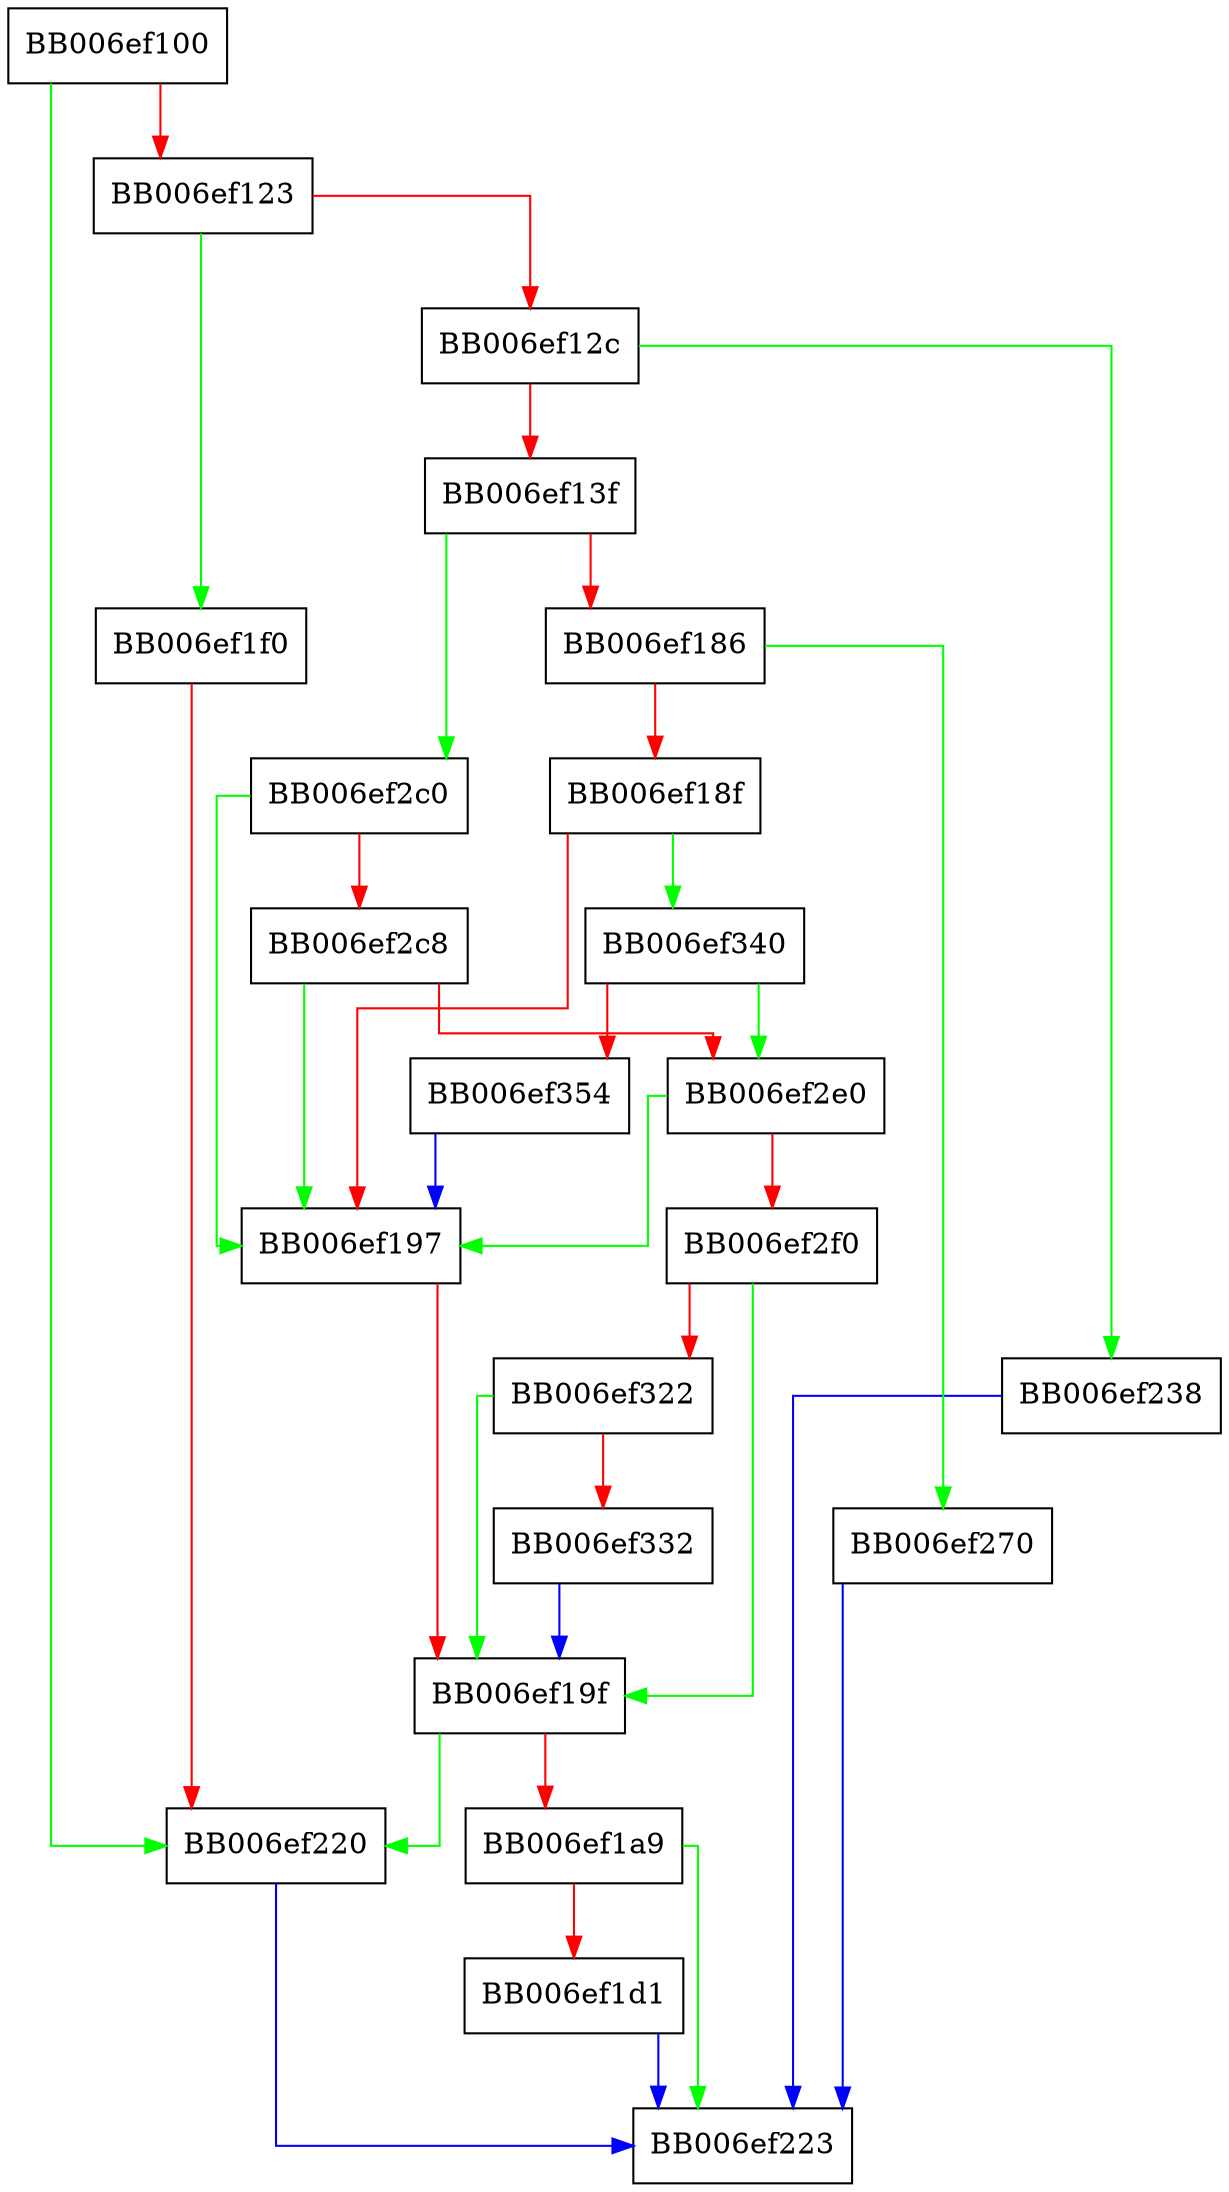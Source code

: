 digraph ed25519ph_signverify_init {
  node [shape="box"];
  graph [splines=ortho];
  BB006ef100 -> BB006ef220 [color="green"];
  BB006ef100 -> BB006ef123 [color="red"];
  BB006ef123 -> BB006ef1f0 [color="green"];
  BB006ef123 -> BB006ef12c [color="red"];
  BB006ef12c -> BB006ef238 [color="green"];
  BB006ef12c -> BB006ef13f [color="red"];
  BB006ef13f -> BB006ef2c0 [color="green"];
  BB006ef13f -> BB006ef186 [color="red"];
  BB006ef186 -> BB006ef270 [color="green"];
  BB006ef186 -> BB006ef18f [color="red"];
  BB006ef18f -> BB006ef340 [color="green"];
  BB006ef18f -> BB006ef197 [color="red"];
  BB006ef197 -> BB006ef19f [color="red"];
  BB006ef19f -> BB006ef220 [color="green"];
  BB006ef19f -> BB006ef1a9 [color="red"];
  BB006ef1a9 -> BB006ef223 [color="green"];
  BB006ef1a9 -> BB006ef1d1 [color="red"];
  BB006ef1d1 -> BB006ef223 [color="blue"];
  BB006ef1f0 -> BB006ef220 [color="red"];
  BB006ef220 -> BB006ef223 [color="blue"];
  BB006ef238 -> BB006ef223 [color="blue"];
  BB006ef270 -> BB006ef223 [color="blue"];
  BB006ef2c0 -> BB006ef197 [color="green"];
  BB006ef2c0 -> BB006ef2c8 [color="red"];
  BB006ef2c8 -> BB006ef197 [color="green"];
  BB006ef2c8 -> BB006ef2e0 [color="red"];
  BB006ef2e0 -> BB006ef197 [color="green"];
  BB006ef2e0 -> BB006ef2f0 [color="red"];
  BB006ef2f0 -> BB006ef19f [color="green"];
  BB006ef2f0 -> BB006ef322 [color="red"];
  BB006ef322 -> BB006ef19f [color="green"];
  BB006ef322 -> BB006ef332 [color="red"];
  BB006ef332 -> BB006ef19f [color="blue"];
  BB006ef340 -> BB006ef2e0 [color="green"];
  BB006ef340 -> BB006ef354 [color="red"];
  BB006ef354 -> BB006ef197 [color="blue"];
}